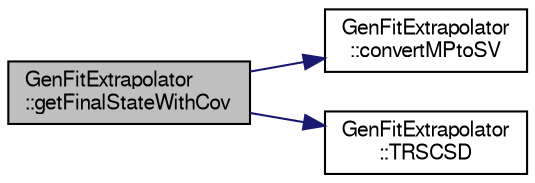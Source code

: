 digraph "GenFitExtrapolator::getFinalStateWithCov"
{
  bgcolor="transparent";
  edge [fontname="FreeSans",fontsize="10",labelfontname="FreeSans",labelfontsize="10"];
  node [fontname="FreeSans",fontsize="10",shape=record];
  rankdir="LR";
  Node1 [label="GenFitExtrapolator\l::getFinalStateWithCov",height=0.2,width=0.4,color="black", fillcolor="grey75", style="filled" fontcolor="black"];
  Node1 -> Node2 [color="midnightblue",fontsize="10",style="solid",fontname="FreeSans"];
  Node2 [label="GenFitExtrapolator\l::convertMPtoSV",height=0.2,width=0.4,color="black",URL="$d1/d3d/classGenFitExtrapolator.html#a555c962eb4a305b009e3a37069a57c63"];
  Node1 -> Node3 [color="midnightblue",fontsize="10",style="solid",fontname="FreeSans"];
  Node3 [label="GenFitExtrapolator\l::TRSCSD",height=0.2,width=0.4,color="black",URL="$d1/d3d/classGenFitExtrapolator.html#af89a02f2ed82e4444bae4662f07b1682"];
}
